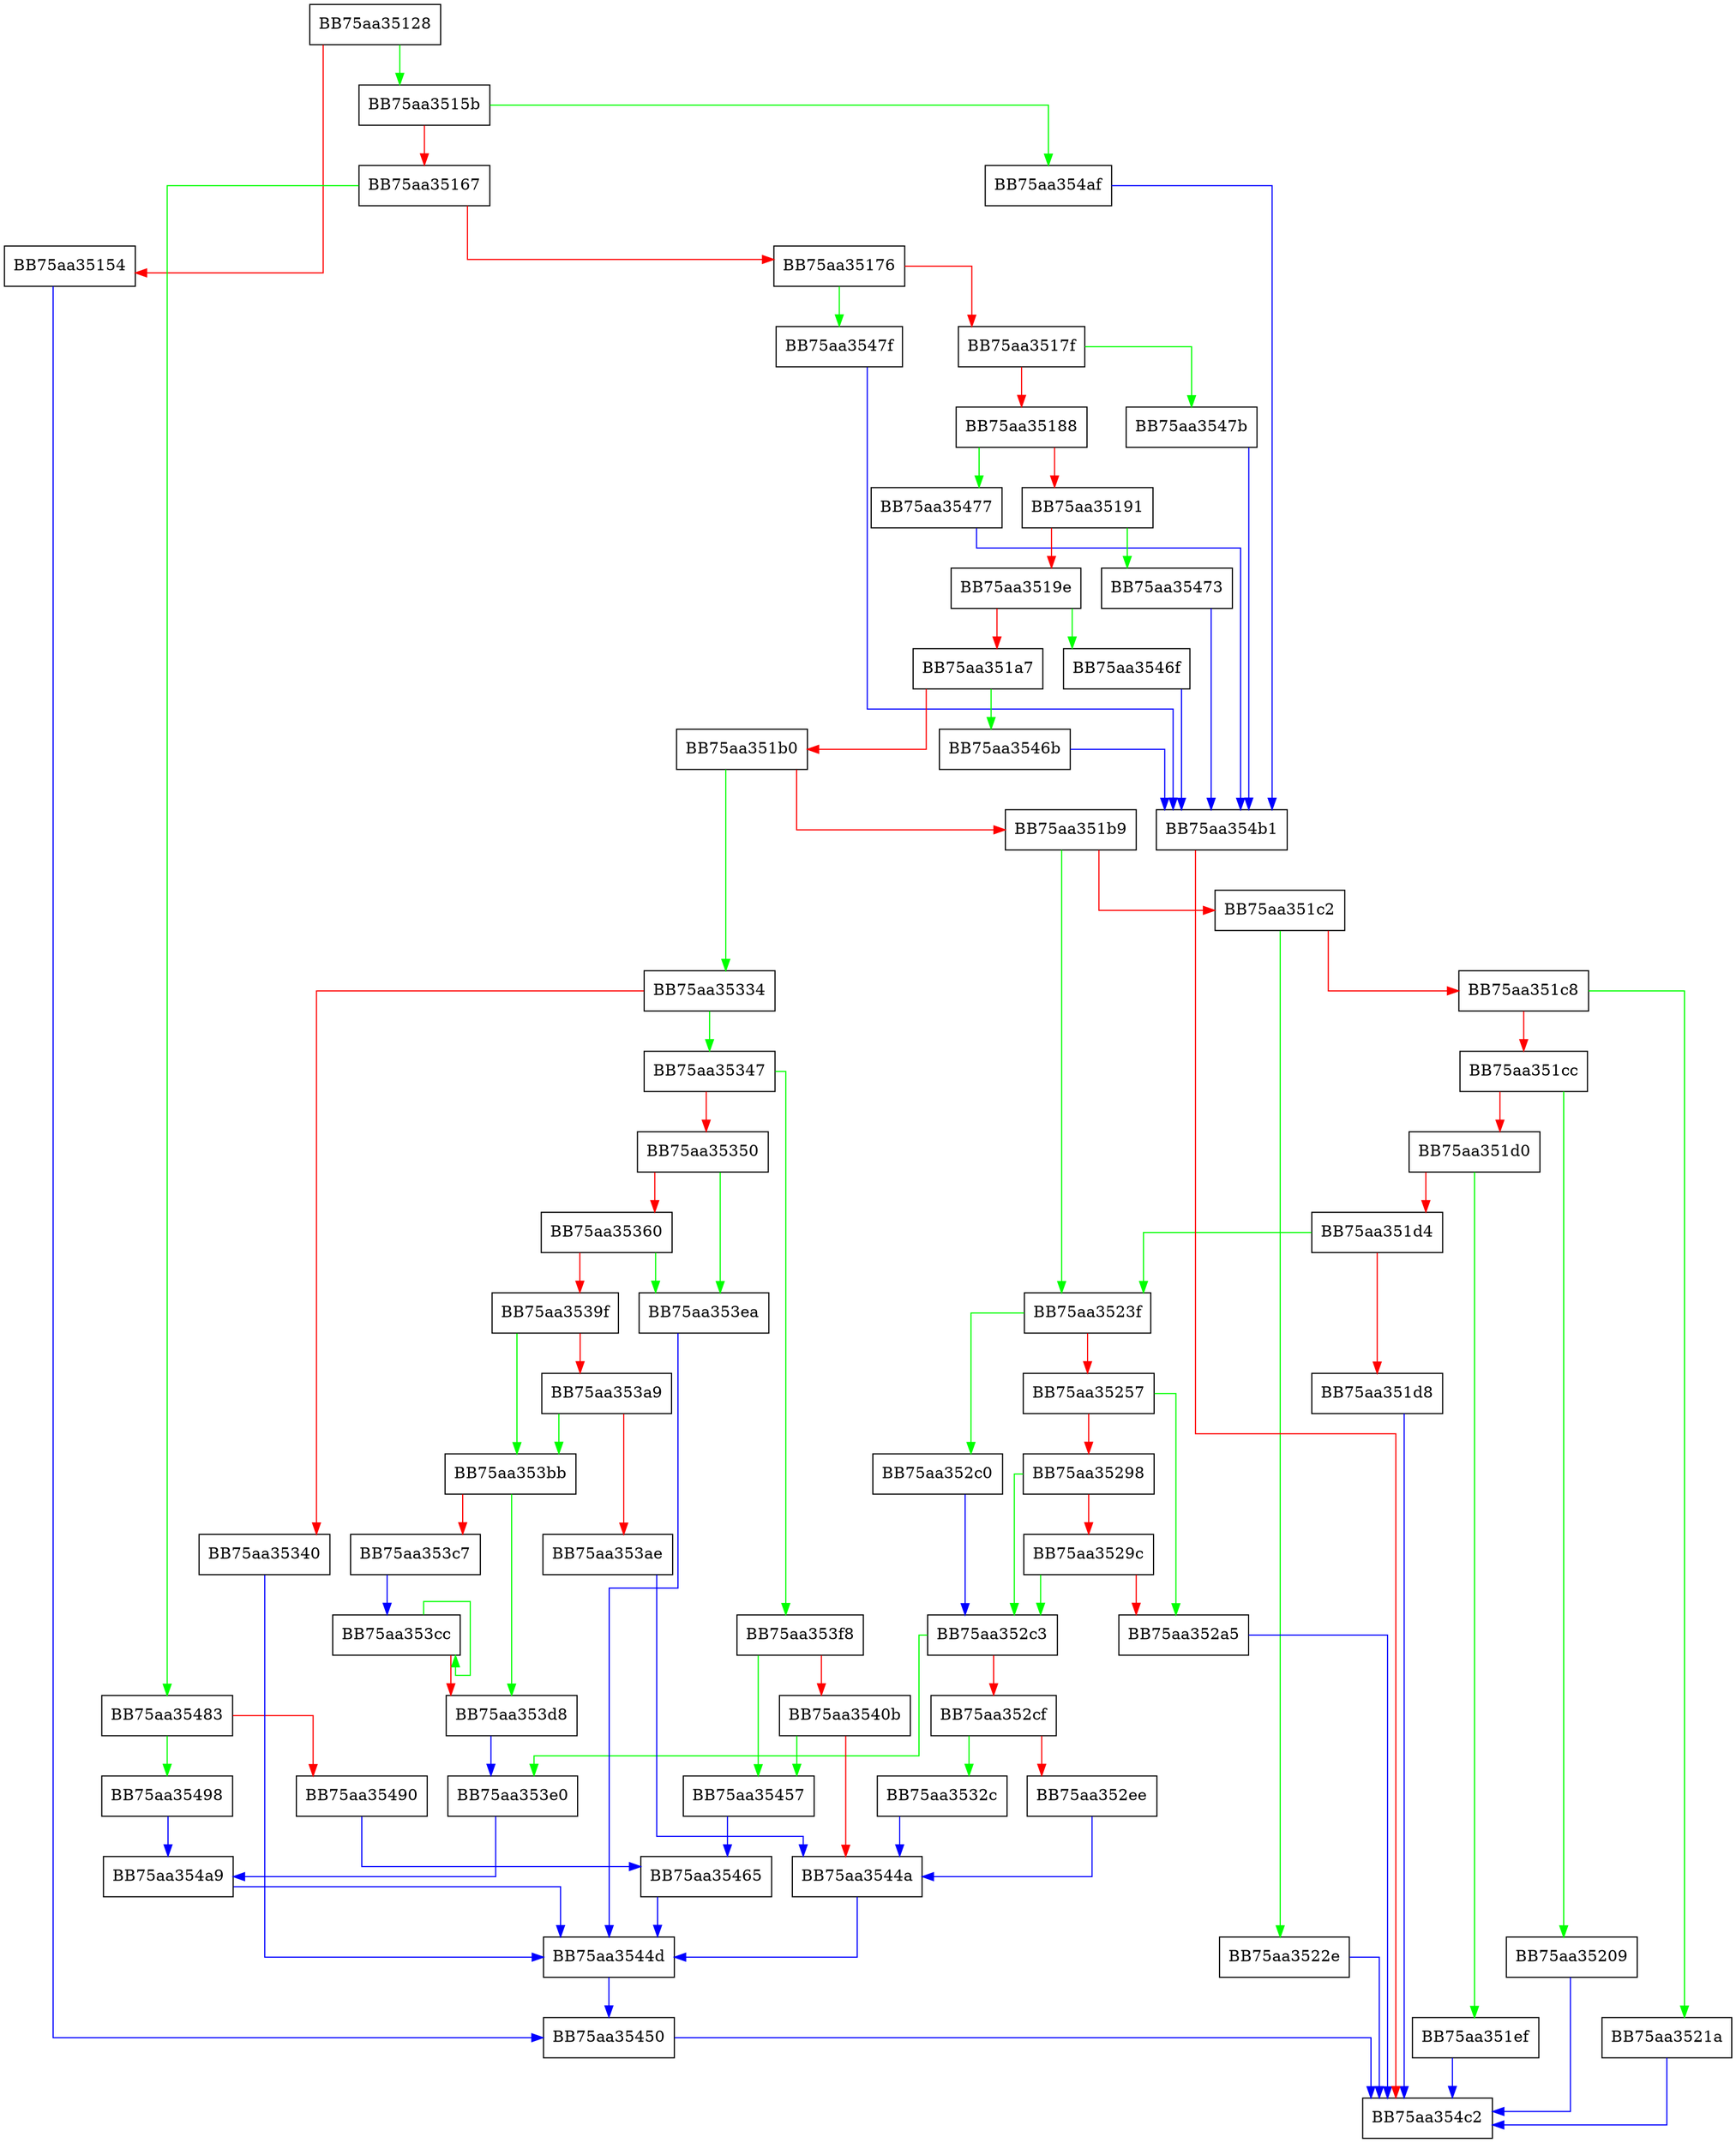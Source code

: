 digraph format_escape {
  node [shape="box"];
  graph [splines=ortho];
  BB75aa35128 -> BB75aa3515b [color="green"];
  BB75aa35128 -> BB75aa35154 [color="red"];
  BB75aa35154 -> BB75aa35450 [color="blue"];
  BB75aa3515b -> BB75aa354af [color="green"];
  BB75aa3515b -> BB75aa35167 [color="red"];
  BB75aa35167 -> BB75aa35483 [color="green"];
  BB75aa35167 -> BB75aa35176 [color="red"];
  BB75aa35176 -> BB75aa3547f [color="green"];
  BB75aa35176 -> BB75aa3517f [color="red"];
  BB75aa3517f -> BB75aa3547b [color="green"];
  BB75aa3517f -> BB75aa35188 [color="red"];
  BB75aa35188 -> BB75aa35477 [color="green"];
  BB75aa35188 -> BB75aa35191 [color="red"];
  BB75aa35191 -> BB75aa35473 [color="green"];
  BB75aa35191 -> BB75aa3519e [color="red"];
  BB75aa3519e -> BB75aa3546f [color="green"];
  BB75aa3519e -> BB75aa351a7 [color="red"];
  BB75aa351a7 -> BB75aa3546b [color="green"];
  BB75aa351a7 -> BB75aa351b0 [color="red"];
  BB75aa351b0 -> BB75aa35334 [color="green"];
  BB75aa351b0 -> BB75aa351b9 [color="red"];
  BB75aa351b9 -> BB75aa3523f [color="green"];
  BB75aa351b9 -> BB75aa351c2 [color="red"];
  BB75aa351c2 -> BB75aa3522e [color="green"];
  BB75aa351c2 -> BB75aa351c8 [color="red"];
  BB75aa351c8 -> BB75aa3521a [color="green"];
  BB75aa351c8 -> BB75aa351cc [color="red"];
  BB75aa351cc -> BB75aa35209 [color="green"];
  BB75aa351cc -> BB75aa351d0 [color="red"];
  BB75aa351d0 -> BB75aa351ef [color="green"];
  BB75aa351d0 -> BB75aa351d4 [color="red"];
  BB75aa351d4 -> BB75aa3523f [color="green"];
  BB75aa351d4 -> BB75aa351d8 [color="red"];
  BB75aa351d8 -> BB75aa354c2 [color="blue"];
  BB75aa351ef -> BB75aa354c2 [color="blue"];
  BB75aa35209 -> BB75aa354c2 [color="blue"];
  BB75aa3521a -> BB75aa354c2 [color="blue"];
  BB75aa3522e -> BB75aa354c2 [color="blue"];
  BB75aa3523f -> BB75aa352c0 [color="green"];
  BB75aa3523f -> BB75aa35257 [color="red"];
  BB75aa35257 -> BB75aa352a5 [color="green"];
  BB75aa35257 -> BB75aa35298 [color="red"];
  BB75aa35298 -> BB75aa352c3 [color="green"];
  BB75aa35298 -> BB75aa3529c [color="red"];
  BB75aa3529c -> BB75aa352c3 [color="green"];
  BB75aa3529c -> BB75aa352a5 [color="red"];
  BB75aa352a5 -> BB75aa354c2 [color="blue"];
  BB75aa352c0 -> BB75aa352c3 [color="blue"];
  BB75aa352c3 -> BB75aa353e0 [color="green"];
  BB75aa352c3 -> BB75aa352cf [color="red"];
  BB75aa352cf -> BB75aa3532c [color="green"];
  BB75aa352cf -> BB75aa352ee [color="red"];
  BB75aa352ee -> BB75aa3544a [color="blue"];
  BB75aa3532c -> BB75aa3544a [color="blue"];
  BB75aa35334 -> BB75aa35347 [color="green"];
  BB75aa35334 -> BB75aa35340 [color="red"];
  BB75aa35340 -> BB75aa3544d [color="blue"];
  BB75aa35347 -> BB75aa353f8 [color="green"];
  BB75aa35347 -> BB75aa35350 [color="red"];
  BB75aa35350 -> BB75aa353ea [color="green"];
  BB75aa35350 -> BB75aa35360 [color="red"];
  BB75aa35360 -> BB75aa353ea [color="green"];
  BB75aa35360 -> BB75aa3539f [color="red"];
  BB75aa3539f -> BB75aa353bb [color="green"];
  BB75aa3539f -> BB75aa353a9 [color="red"];
  BB75aa353a9 -> BB75aa353bb [color="green"];
  BB75aa353a9 -> BB75aa353ae [color="red"];
  BB75aa353ae -> BB75aa3544a [color="blue"];
  BB75aa353bb -> BB75aa353d8 [color="green"];
  BB75aa353bb -> BB75aa353c7 [color="red"];
  BB75aa353c7 -> BB75aa353cc [color="blue"];
  BB75aa353cc -> BB75aa353cc [color="green"];
  BB75aa353cc -> BB75aa353d8 [color="red"];
  BB75aa353d8 -> BB75aa353e0 [color="blue"];
  BB75aa353e0 -> BB75aa354a9 [color="blue"];
  BB75aa353ea -> BB75aa3544d [color="blue"];
  BB75aa353f8 -> BB75aa35457 [color="green"];
  BB75aa353f8 -> BB75aa3540b [color="red"];
  BB75aa3540b -> BB75aa35457 [color="green"];
  BB75aa3540b -> BB75aa3544a [color="red"];
  BB75aa3544a -> BB75aa3544d [color="blue"];
  BB75aa3544d -> BB75aa35450 [color="blue"];
  BB75aa35450 -> BB75aa354c2 [color="blue"];
  BB75aa35457 -> BB75aa35465 [color="blue"];
  BB75aa35465 -> BB75aa3544d [color="blue"];
  BB75aa3546b -> BB75aa354b1 [color="blue"];
  BB75aa3546f -> BB75aa354b1 [color="blue"];
  BB75aa35473 -> BB75aa354b1 [color="blue"];
  BB75aa35477 -> BB75aa354b1 [color="blue"];
  BB75aa3547b -> BB75aa354b1 [color="blue"];
  BB75aa3547f -> BB75aa354b1 [color="blue"];
  BB75aa35483 -> BB75aa35498 [color="green"];
  BB75aa35483 -> BB75aa35490 [color="red"];
  BB75aa35490 -> BB75aa35465 [color="blue"];
  BB75aa35498 -> BB75aa354a9 [color="blue"];
  BB75aa354a9 -> BB75aa3544d [color="blue"];
  BB75aa354af -> BB75aa354b1 [color="blue"];
  BB75aa354b1 -> BB75aa354c2 [color="red"];
}